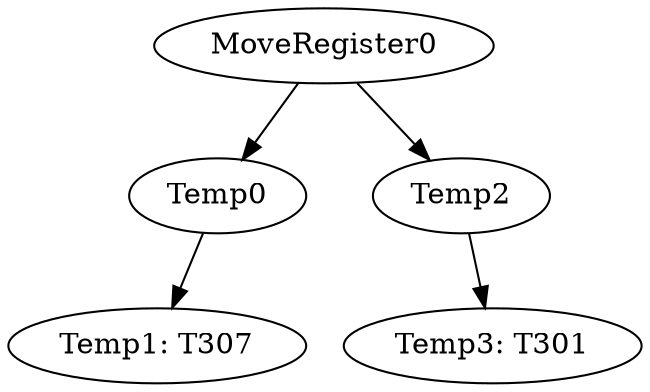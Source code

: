 digraph {
	ordering = out;
	MoveRegister0 -> Temp0;
	MoveRegister0 -> Temp2;
	Temp2 -> "Temp3: T301";
	Temp0 -> "Temp1: T307";
}

